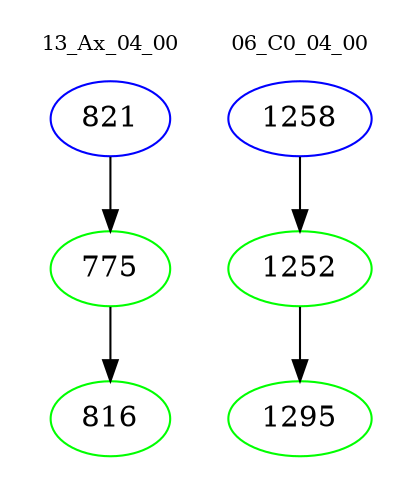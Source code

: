 digraph{
subgraph cluster_0 {
color = white
label = "13_Ax_04_00";
fontsize=10;
T0_821 [label="821", color="blue"]
T0_821 -> T0_775 [color="black"]
T0_775 [label="775", color="green"]
T0_775 -> T0_816 [color="black"]
T0_816 [label="816", color="green"]
}
subgraph cluster_1 {
color = white
label = "06_C0_04_00";
fontsize=10;
T1_1258 [label="1258", color="blue"]
T1_1258 -> T1_1252 [color="black"]
T1_1252 [label="1252", color="green"]
T1_1252 -> T1_1295 [color="black"]
T1_1295 [label="1295", color="green"]
}
}
